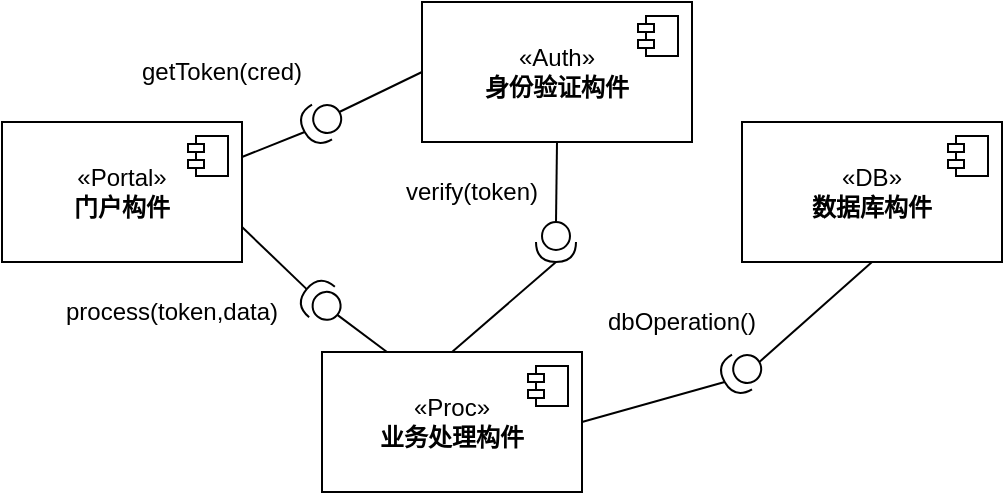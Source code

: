 <mxfile version="21.0.6" type="github">
  <diagram name="Page-1" id="5f0bae14-7c28-e335-631c-24af17079c00">
    <mxGraphModel dx="574" dy="331" grid="1" gridSize="10" guides="1" tooltips="1" connect="1" arrows="1" fold="1" page="1" pageScale="1" pageWidth="1100" pageHeight="850" background="none" math="0" shadow="0">
      <root>
        <mxCell id="0" />
        <mxCell id="1" parent="0" />
        <mxCell id="vXhFPMX_ZpGUBwA_U3QO-18" value="«Portal»&lt;br&gt;&lt;b&gt;门户构件&lt;/b&gt;" style="html=1;dropTarget=0;whiteSpace=wrap;" parent="1" vertex="1">
          <mxGeometry x="240" y="185" width="120" height="70" as="geometry" />
        </mxCell>
        <mxCell id="vXhFPMX_ZpGUBwA_U3QO-19" value="" style="shape=module;jettyWidth=8;jettyHeight=4;" parent="vXhFPMX_ZpGUBwA_U3QO-18" vertex="1">
          <mxGeometry x="1" width="20" height="20" relative="1" as="geometry">
            <mxPoint x="-27" y="7" as="offset" />
          </mxGeometry>
        </mxCell>
        <mxCell id="vXhFPMX_ZpGUBwA_U3QO-25" value="«Auth»&lt;br&gt;&lt;b&gt;身份验证构件&lt;/b&gt;" style="html=1;dropTarget=0;whiteSpace=wrap;" parent="1" vertex="1">
          <mxGeometry x="450" y="125" width="135" height="70" as="geometry" />
        </mxCell>
        <mxCell id="vXhFPMX_ZpGUBwA_U3QO-26" value="" style="shape=module;jettyWidth=8;jettyHeight=4;" parent="vXhFPMX_ZpGUBwA_U3QO-25" vertex="1">
          <mxGeometry x="1" width="20" height="20" relative="1" as="geometry">
            <mxPoint x="-27" y="7" as="offset" />
          </mxGeometry>
        </mxCell>
        <mxCell id="vXhFPMX_ZpGUBwA_U3QO-28" value="getToken(cred)" style="text;strokeColor=none;align=center;fillColor=none;html=1;verticalAlign=middle;whiteSpace=wrap;rounded=0;" parent="1" vertex="1">
          <mxGeometry x="300" y="145" width="100" height="30" as="geometry" />
        </mxCell>
        <mxCell id="vXhFPMX_ZpGUBwA_U3QO-29" value="«Proc»&lt;br&gt;&lt;b&gt;业务处理构件&lt;/b&gt;" style="html=1;dropTarget=0;whiteSpace=wrap;" parent="1" vertex="1">
          <mxGeometry x="400" y="300" width="130" height="70" as="geometry" />
        </mxCell>
        <mxCell id="vXhFPMX_ZpGUBwA_U3QO-30" value="" style="shape=module;jettyWidth=8;jettyHeight=4;" parent="vXhFPMX_ZpGUBwA_U3QO-29" vertex="1">
          <mxGeometry x="1" width="20" height="20" relative="1" as="geometry">
            <mxPoint x="-27" y="7" as="offset" />
          </mxGeometry>
        </mxCell>
        <mxCell id="vXhFPMX_ZpGUBwA_U3QO-34" value="process(token,data)" style="text;strokeColor=none;align=center;fillColor=none;html=1;verticalAlign=middle;whiteSpace=wrap;rounded=0;" parent="1" vertex="1">
          <mxGeometry x="260" y="265" width="130" height="30" as="geometry" />
        </mxCell>
        <mxCell id="vXhFPMX_ZpGUBwA_U3QO-40" value="verify(token)" style="text;strokeColor=none;align=center;fillColor=none;html=1;verticalAlign=middle;whiteSpace=wrap;rounded=0;" parent="1" vertex="1">
          <mxGeometry x="420" y="205" width="110" height="30" as="geometry" />
        </mxCell>
        <mxCell id="vXhFPMX_ZpGUBwA_U3QO-41" value="«DB»&lt;br&gt;&lt;b&gt;数据库构件&lt;/b&gt;" style="html=1;dropTarget=0;whiteSpace=wrap;" parent="1" vertex="1">
          <mxGeometry x="610" y="185" width="130" height="70" as="geometry" />
        </mxCell>
        <mxCell id="vXhFPMX_ZpGUBwA_U3QO-42" value="" style="shape=module;jettyWidth=8;jettyHeight=4;" parent="vXhFPMX_ZpGUBwA_U3QO-41" vertex="1">
          <mxGeometry x="1" width="20" height="20" relative="1" as="geometry">
            <mxPoint x="-27" y="7" as="offset" />
          </mxGeometry>
        </mxCell>
        <mxCell id="vXhFPMX_ZpGUBwA_U3QO-46" value="dbOperation()" style="text;strokeColor=none;align=center;fillColor=none;html=1;verticalAlign=middle;whiteSpace=wrap;rounded=0;" parent="1" vertex="1">
          <mxGeometry x="530" y="270" width="100" height="30" as="geometry" />
        </mxCell>
        <mxCell id="sTb9bGczMYp-iMS8lL5h-1" value="" style="shape=providedRequiredInterface;html=1;verticalLabelPosition=bottom;sketch=0;rotation=-210;" vertex="1" parent="1">
          <mxGeometry x="390" y="175" width="20" height="20" as="geometry" />
        </mxCell>
        <mxCell id="sTb9bGczMYp-iMS8lL5h-2" value="" style="endArrow=none;html=1;rounded=0;exitX=0;exitY=0.5;exitDx=0;exitDy=0;exitPerimeter=0;entryX=0.25;entryY=0;entryDx=0;entryDy=0;" edge="1" parent="1" source="sTb9bGczMYp-iMS8lL5h-5" target="vXhFPMX_ZpGUBwA_U3QO-29">
          <mxGeometry width="50" height="50" relative="1" as="geometry">
            <mxPoint x="470" y="310" as="sourcePoint" />
            <mxPoint x="520" y="260" as="targetPoint" />
          </mxGeometry>
        </mxCell>
        <mxCell id="sTb9bGczMYp-iMS8lL5h-3" value="" style="endArrow=none;html=1;rounded=0;exitX=1;exitY=0.25;exitDx=0;exitDy=0;entryX=1;entryY=0.5;entryDx=0;entryDy=0;entryPerimeter=0;" edge="1" parent="1" source="vXhFPMX_ZpGUBwA_U3QO-18" target="sTb9bGczMYp-iMS8lL5h-1">
          <mxGeometry width="50" height="50" relative="1" as="geometry">
            <mxPoint x="310" y="240" as="sourcePoint" />
            <mxPoint x="360" y="190" as="targetPoint" />
          </mxGeometry>
        </mxCell>
        <mxCell id="sTb9bGczMYp-iMS8lL5h-4" value="" style="endArrow=none;html=1;rounded=0;exitX=0;exitY=0.5;exitDx=0;exitDy=0;entryX=0;entryY=0.5;entryDx=0;entryDy=0;exitPerimeter=0;" edge="1" parent="1" source="sTb9bGczMYp-iMS8lL5h-1" target="vXhFPMX_ZpGUBwA_U3QO-25">
          <mxGeometry width="50" height="50" relative="1" as="geometry">
            <mxPoint x="340" y="265" as="sourcePoint" />
            <mxPoint x="402" y="206" as="targetPoint" />
          </mxGeometry>
        </mxCell>
        <mxCell id="sTb9bGczMYp-iMS8lL5h-5" value="" style="shape=providedRequiredInterface;html=1;verticalLabelPosition=bottom;sketch=0;rotation=-140;" vertex="1" parent="1">
          <mxGeometry x="390" y="265" width="20" height="20" as="geometry" />
        </mxCell>
        <mxCell id="sTb9bGczMYp-iMS8lL5h-6" value="" style="endArrow=none;html=1;rounded=0;exitX=1;exitY=0.75;exitDx=0;exitDy=0;entryX=1;entryY=0.5;entryDx=0;entryDy=0;entryPerimeter=0;" edge="1" parent="1" source="vXhFPMX_ZpGUBwA_U3QO-18" target="sTb9bGczMYp-iMS8lL5h-5">
          <mxGeometry width="50" height="50" relative="1" as="geometry">
            <mxPoint x="350" y="228" as="sourcePoint" />
            <mxPoint x="391" y="190" as="targetPoint" />
          </mxGeometry>
        </mxCell>
        <mxCell id="sTb9bGczMYp-iMS8lL5h-10" value="" style="shape=providedRequiredInterface;html=1;verticalLabelPosition=bottom;sketch=0;rotation=90;" vertex="1" parent="1">
          <mxGeometry x="507" y="235" width="20" height="20" as="geometry" />
        </mxCell>
        <mxCell id="sTb9bGczMYp-iMS8lL5h-11" value="" style="endArrow=none;html=1;rounded=0;entryX=0.5;entryY=1;entryDx=0;entryDy=0;exitX=0;exitY=0.5;exitDx=0;exitDy=0;exitPerimeter=0;" edge="1" parent="1" source="sTb9bGczMYp-iMS8lL5h-10" target="vXhFPMX_ZpGUBwA_U3QO-25">
          <mxGeometry width="50" height="50" relative="1" as="geometry">
            <mxPoint x="470" y="270" as="sourcePoint" />
            <mxPoint x="520" y="220" as="targetPoint" />
          </mxGeometry>
        </mxCell>
        <mxCell id="sTb9bGczMYp-iMS8lL5h-13" value="" style="endArrow=none;html=1;rounded=0;entryX=1;entryY=0.5;entryDx=0;entryDy=0;exitX=0.5;exitY=0;exitDx=0;exitDy=0;entryPerimeter=0;" edge="1" parent="1" source="vXhFPMX_ZpGUBwA_U3QO-29" target="sTb9bGczMYp-iMS8lL5h-10">
          <mxGeometry width="50" height="50" relative="1" as="geometry">
            <mxPoint x="530" y="245" as="sourcePoint" />
            <mxPoint x="528" y="205" as="targetPoint" />
          </mxGeometry>
        </mxCell>
        <mxCell id="sTb9bGczMYp-iMS8lL5h-14" value="" style="shape=providedRequiredInterface;html=1;verticalLabelPosition=bottom;sketch=0;rotation=-210;" vertex="1" parent="1">
          <mxGeometry x="600" y="300" width="20" height="20" as="geometry" />
        </mxCell>
        <mxCell id="sTb9bGczMYp-iMS8lL5h-15" value="" style="endArrow=none;html=1;rounded=0;entryX=0.5;entryY=1;entryDx=0;entryDy=0;exitX=0;exitY=0.5;exitDx=0;exitDy=0;exitPerimeter=0;" edge="1" parent="1" source="sTb9bGczMYp-iMS8lL5h-14" target="vXhFPMX_ZpGUBwA_U3QO-41">
          <mxGeometry width="50" height="50" relative="1" as="geometry">
            <mxPoint x="475" y="310" as="sourcePoint" />
            <mxPoint x="530" y="265" as="targetPoint" />
          </mxGeometry>
        </mxCell>
        <mxCell id="sTb9bGczMYp-iMS8lL5h-16" value="" style="endArrow=none;html=1;rounded=0;entryX=1;entryY=0.5;entryDx=0;entryDy=0;exitX=1;exitY=0.5;exitDx=0;exitDy=0;entryPerimeter=0;" edge="1" parent="1" source="vXhFPMX_ZpGUBwA_U3QO-29" target="sTb9bGczMYp-iMS8lL5h-14">
          <mxGeometry width="50" height="50" relative="1" as="geometry">
            <mxPoint x="595" y="370" as="sourcePoint" />
            <mxPoint x="650" y="325" as="targetPoint" />
          </mxGeometry>
        </mxCell>
      </root>
    </mxGraphModel>
  </diagram>
</mxfile>
